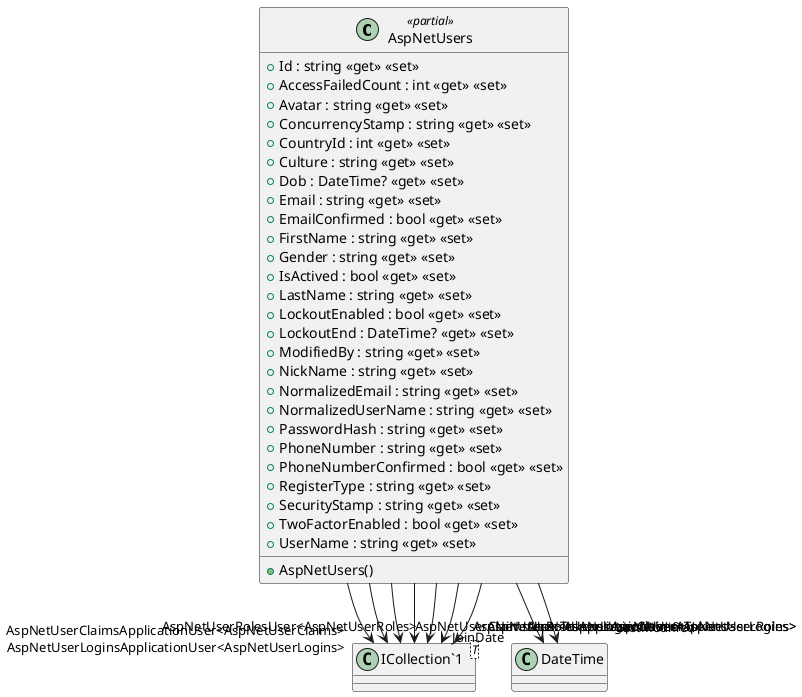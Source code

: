 @startuml
class AspNetUsers <<partial>> {
    + AspNetUsers()
    + Id : string <<get>> <<set>>
    + AccessFailedCount : int <<get>> <<set>>
    + Avatar : string <<get>> <<set>>
    + ConcurrencyStamp : string <<get>> <<set>>
    + CountryId : int <<get>> <<set>>
    + Culture : string <<get>> <<set>>
    + Dob : DateTime? <<get>> <<set>>
    + Email : string <<get>> <<set>>
    + EmailConfirmed : bool <<get>> <<set>>
    + FirstName : string <<get>> <<set>>
    + Gender : string <<get>> <<set>>
    + IsActived : bool <<get>> <<set>>
    + LastName : string <<get>> <<set>>
    + LockoutEnabled : bool <<get>> <<set>>
    + LockoutEnd : DateTime? <<get>> <<set>>
    + ModifiedBy : string <<get>> <<set>>
    + NickName : string <<get>> <<set>>
    + NormalizedEmail : string <<get>> <<set>>
    + NormalizedUserName : string <<get>> <<set>>
    + PasswordHash : string <<get>> <<set>>
    + PhoneNumber : string <<get>> <<set>>
    + PhoneNumberConfirmed : bool <<get>> <<set>>
    + RegisterType : string <<get>> <<set>>
    + SecurityStamp : string <<get>> <<set>>
    + TwoFactorEnabled : bool <<get>> <<set>>
    + UserName : string <<get>> <<set>>
}
class "ICollection`1"<T> {
}
AspNetUsers --> "JoinDate" DateTime
AspNetUsers --> "LastModified" DateTime
AspNetUsers --> "AspNetUserClaimsApplicationUser<AspNetUserClaims>" "ICollection`1"
AspNetUsers --> "AspNetUserClaimsUser<AspNetUserClaims>" "ICollection`1"
AspNetUsers --> "AspNetUserLoginsApplicationUser<AspNetUserLogins>" "ICollection`1"
AspNetUsers --> "AspNetUserLoginsUser<AspNetUserLogins>" "ICollection`1"
AspNetUsers --> "AspNetUserRolesApplicationUser<AspNetUserRoles>" "ICollection`1"
AspNetUsers --> "AspNetUserRolesUser<AspNetUserRoles>" "ICollection`1"
AspNetUsers --> "AspNetUserTokens<AspNetUserTokens>" "ICollection`1"
@enduml
